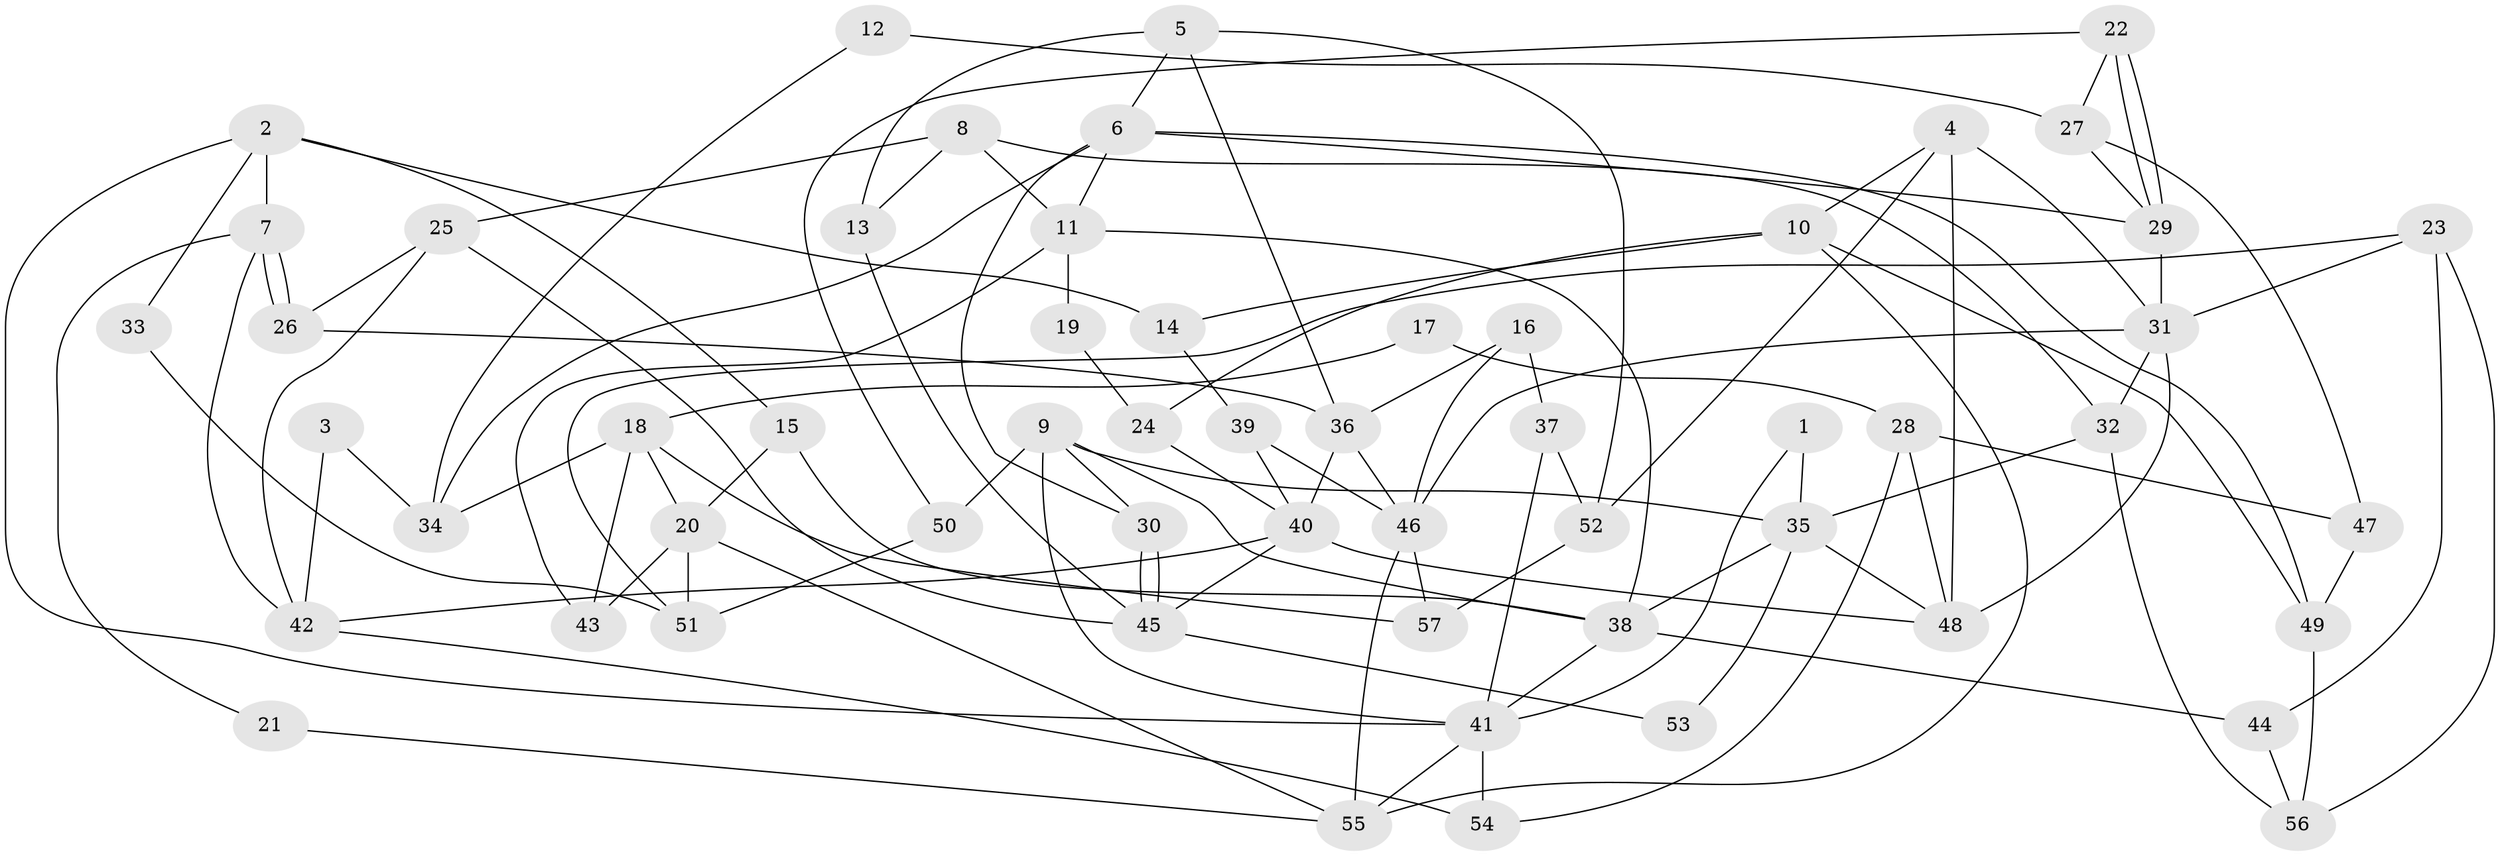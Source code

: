 // coarse degree distribution, {2: 0.11428571428571428, 5: 0.2571428571428571, 7: 0.08571428571428572, 8: 0.08571428571428572, 4: 0.14285714285714285, 3: 0.2, 6: 0.05714285714285714, 9: 0.02857142857142857, 10: 0.02857142857142857}
// Generated by graph-tools (version 1.1) at 2025/41/03/06/25 10:41:56]
// undirected, 57 vertices, 114 edges
graph export_dot {
graph [start="1"]
  node [color=gray90,style=filled];
  1;
  2;
  3;
  4;
  5;
  6;
  7;
  8;
  9;
  10;
  11;
  12;
  13;
  14;
  15;
  16;
  17;
  18;
  19;
  20;
  21;
  22;
  23;
  24;
  25;
  26;
  27;
  28;
  29;
  30;
  31;
  32;
  33;
  34;
  35;
  36;
  37;
  38;
  39;
  40;
  41;
  42;
  43;
  44;
  45;
  46;
  47;
  48;
  49;
  50;
  51;
  52;
  53;
  54;
  55;
  56;
  57;
  1 -- 41;
  1 -- 35;
  2 -- 7;
  2 -- 14;
  2 -- 15;
  2 -- 33;
  2 -- 41;
  3 -- 42;
  3 -- 34;
  4 -- 31;
  4 -- 10;
  4 -- 48;
  4 -- 52;
  5 -- 13;
  5 -- 6;
  5 -- 36;
  5 -- 52;
  6 -- 29;
  6 -- 30;
  6 -- 11;
  6 -- 34;
  6 -- 49;
  7 -- 42;
  7 -- 26;
  7 -- 26;
  7 -- 21;
  8 -- 25;
  8 -- 32;
  8 -- 11;
  8 -- 13;
  9 -- 35;
  9 -- 41;
  9 -- 30;
  9 -- 38;
  9 -- 50;
  10 -- 55;
  10 -- 49;
  10 -- 14;
  10 -- 24;
  11 -- 19;
  11 -- 38;
  11 -- 43;
  12 -- 34;
  12 -- 27;
  13 -- 45;
  14 -- 39;
  15 -- 38;
  15 -- 20;
  16 -- 37;
  16 -- 46;
  16 -- 36;
  17 -- 28;
  17 -- 18;
  18 -- 20;
  18 -- 57;
  18 -- 34;
  18 -- 43;
  19 -- 24;
  20 -- 43;
  20 -- 51;
  20 -- 55;
  21 -- 55;
  22 -- 50;
  22 -- 29;
  22 -- 29;
  22 -- 27;
  23 -- 44;
  23 -- 31;
  23 -- 51;
  23 -- 56;
  24 -- 40;
  25 -- 42;
  25 -- 26;
  25 -- 45;
  26 -- 36;
  27 -- 29;
  27 -- 47;
  28 -- 48;
  28 -- 47;
  28 -- 54;
  29 -- 31;
  30 -- 45;
  30 -- 45;
  31 -- 46;
  31 -- 48;
  31 -- 32;
  32 -- 35;
  32 -- 56;
  33 -- 51;
  35 -- 38;
  35 -- 48;
  35 -- 53;
  36 -- 40;
  36 -- 46;
  37 -- 52;
  37 -- 41;
  38 -- 41;
  38 -- 44;
  39 -- 46;
  39 -- 40;
  40 -- 45;
  40 -- 42;
  40 -- 48;
  41 -- 54;
  41 -- 55;
  42 -- 54;
  44 -- 56;
  45 -- 53;
  46 -- 55;
  46 -- 57;
  47 -- 49;
  49 -- 56;
  50 -- 51;
  52 -- 57;
}
